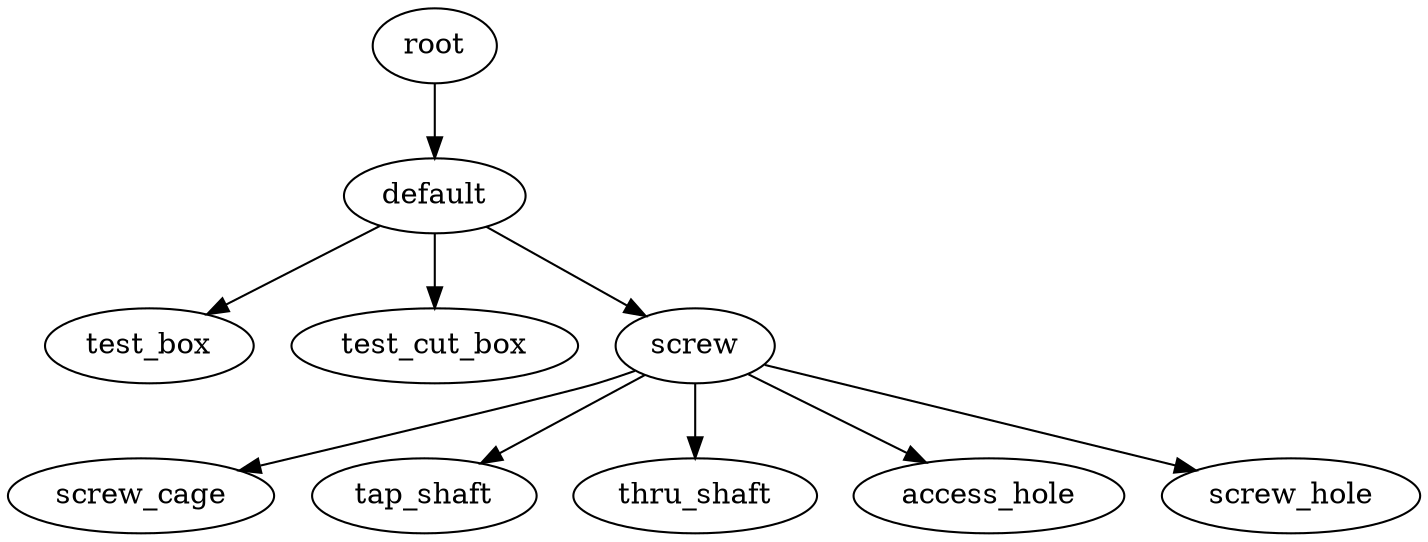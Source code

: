 digraph default {
    root_235 [label="root"];
    default_236 [label="default"];
    test_box_237 [label="test_box"];
    test_cut_box_238 [label="test_cut_box"];
    screw_239 [label="screw"];
    screw_cage_240 [label="screw_cage"];
    tap_shaft_241 [label="tap_shaft"];
    thru_shaft_242 [label="thru_shaft"];
    access_hole_243 [label="access_hole"];
    screw_hole_244 [label="screw_hole"];
    root_235 -> default_236;
    default_236 -> test_box_237;
    default_236 -> test_cut_box_238;
    default_236 -> screw_239;
    screw_239 -> screw_cage_240;
    screw_239 -> tap_shaft_241;
    screw_239 -> thru_shaft_242;
    screw_239 -> access_hole_243;
    screw_239 -> screw_hole_244;
}
